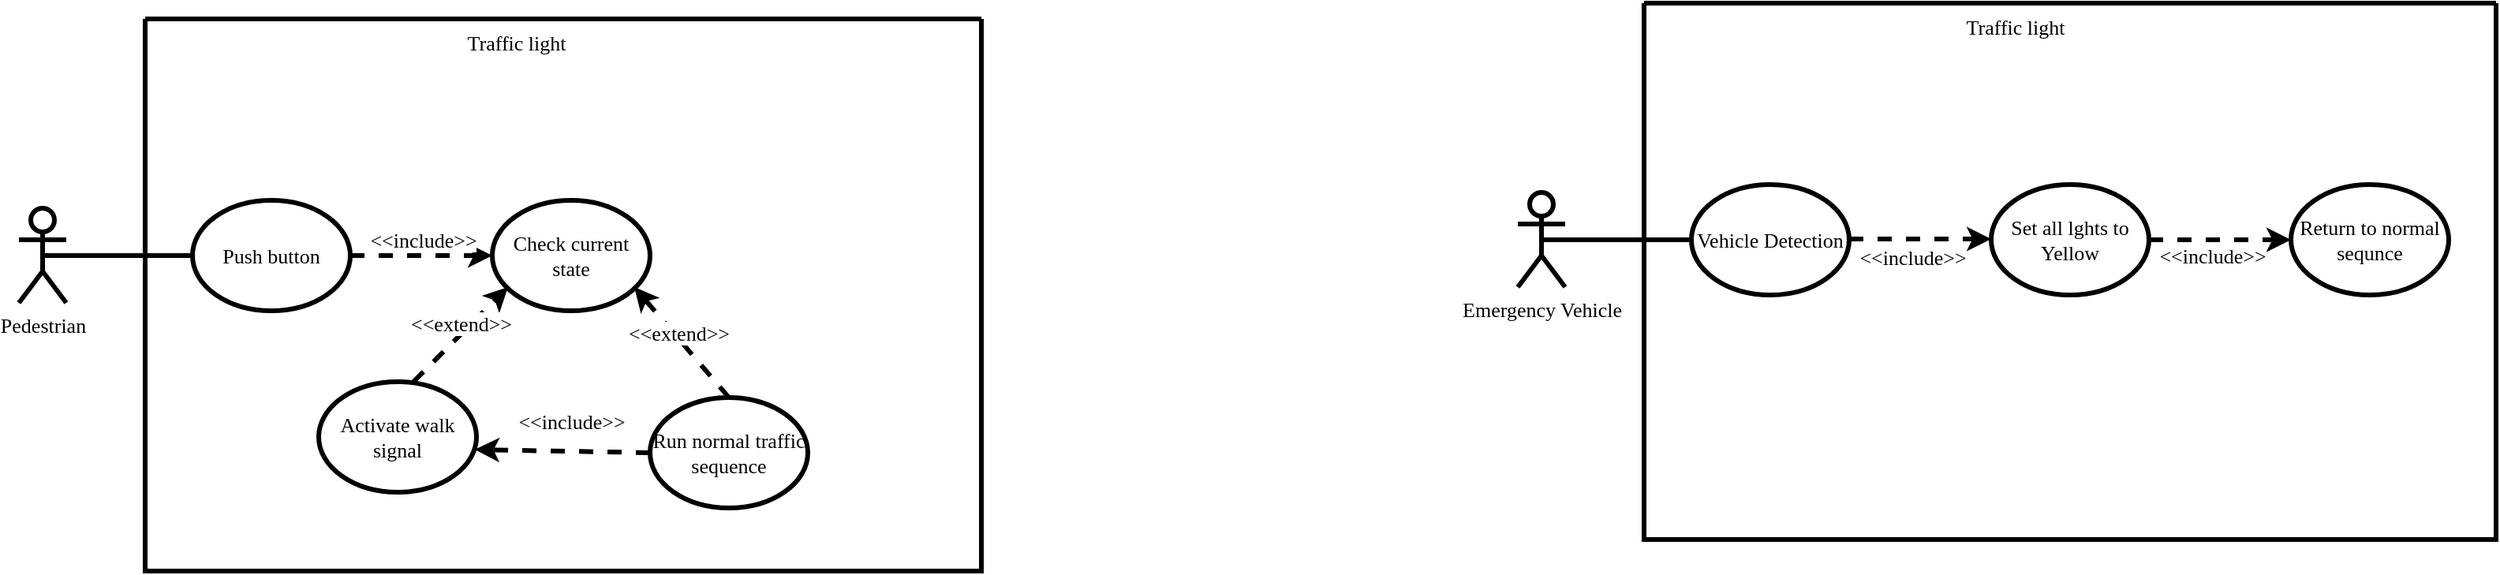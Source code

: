 <mxfile version="27.0.9">
  <diagram name="Page-1" id="MtmhdL_GCI0e8V4XPQBE">
    <mxGraphModel dx="2066" dy="1209" grid="1" gridSize="10" guides="1" tooltips="1" connect="1" arrows="1" fold="1" page="1" pageScale="1" pageWidth="850" pageHeight="1100" math="0" shadow="0">
      <root>
        <mxCell id="0" />
        <mxCell id="1" parent="0" />
        <mxCell id="j_1kFZAlHNJuLsq89PlB-1" value="" style="swimlane;startSize=0;fontSize=13;fontFamily=Times New Roman;strokeWidth=3;" vertex="1" parent="1">
          <mxGeometry x="190" y="170" width="530" height="350" as="geometry" />
        </mxCell>
        <mxCell id="j_1kFZAlHNJuLsq89PlB-14" value="Traffic light" style="text;html=1;align=center;verticalAlign=middle;resizable=0;points=[];autosize=1;strokeColor=none;fillColor=none;fontSize=13;fontFamily=Times New Roman;" vertex="1" parent="j_1kFZAlHNJuLsq89PlB-1">
          <mxGeometry x="190" width="90" height="30" as="geometry" />
        </mxCell>
        <mxCell id="j_1kFZAlHNJuLsq89PlB-24" value="Push button" style="ellipse;whiteSpace=wrap;html=1;fontSize=13;fontFamily=Times New Roman;strokeWidth=3;" vertex="1" parent="j_1kFZAlHNJuLsq89PlB-1">
          <mxGeometry x="30" y="115" width="100" height="70" as="geometry" />
        </mxCell>
        <mxCell id="j_1kFZAlHNJuLsq89PlB-42" value="Check current state" style="ellipse;whiteSpace=wrap;html=1;fontSize=13;fontFamily=Times New Roman;strokeWidth=3;" vertex="1" parent="j_1kFZAlHNJuLsq89PlB-1">
          <mxGeometry x="220" y="115" width="100" height="70" as="geometry" />
        </mxCell>
        <mxCell id="j_1kFZAlHNJuLsq89PlB-45" value="" style="html=1;labelBackgroundColor=#ffffff;startArrow=none;startFill=0;startSize=6;endArrow=classic;endFill=1;endSize=6;jettySize=auto;orthogonalLoop=1;strokeWidth=3;dashed=1;fontSize=13;rounded=0;fontFamily=Times New Roman;" edge="1" parent="j_1kFZAlHNJuLsq89PlB-1">
          <mxGeometry width="60" height="60" relative="1" as="geometry">
            <mxPoint x="170" y="230" as="sourcePoint" />
            <mxPoint x="230" y="170" as="targetPoint" />
          </mxGeometry>
        </mxCell>
        <mxCell id="j_1kFZAlHNJuLsq89PlB-41" value="Run normal traffic sequence" style="ellipse;whiteSpace=wrap;html=1;fontSize=13;fontFamily=Times New Roman;strokeWidth=3;" vertex="1" parent="j_1kFZAlHNJuLsq89PlB-1">
          <mxGeometry x="320" y="240" width="100" height="70" as="geometry" />
        </mxCell>
        <mxCell id="j_1kFZAlHNJuLsq89PlB-37" value="Activate walk signal" style="ellipse;whiteSpace=wrap;html=1;fontSize=13;fontFamily=Times New Roman;strokeWidth=3;" vertex="1" parent="j_1kFZAlHNJuLsq89PlB-1">
          <mxGeometry x="110" y="230" width="100" height="70" as="geometry" />
        </mxCell>
        <mxCell id="j_1kFZAlHNJuLsq89PlB-78" value="" style="html=1;labelBackgroundColor=#ffffff;startArrow=none;startFill=0;startSize=6;endArrow=classic;endFill=1;endSize=6;jettySize=auto;orthogonalLoop=1;strokeWidth=3;dashed=1;fontSize=13;rounded=0;exitX=1;exitY=0.5;exitDx=0;exitDy=0;entryX=0;entryY=0.5;entryDx=0;entryDy=0;fontFamily=Times New Roman;" edge="1" parent="j_1kFZAlHNJuLsq89PlB-1" source="j_1kFZAlHNJuLsq89PlB-24" target="j_1kFZAlHNJuLsq89PlB-42">
          <mxGeometry width="60" height="60" relative="1" as="geometry">
            <mxPoint x="560" y="470" as="sourcePoint" />
            <mxPoint x="620" y="410" as="targetPoint" />
            <Array as="points" />
          </mxGeometry>
        </mxCell>
        <mxCell id="j_1kFZAlHNJuLsq89PlB-80" value="&amp;lt;&amp;lt;include&amp;gt;&amp;gt;" style="edgeLabel;html=1;align=center;verticalAlign=middle;resizable=0;points=[];fontSize=13;fontFamily=Times New Roman;" vertex="1" connectable="0" parent="j_1kFZAlHNJuLsq89PlB-78">
          <mxGeometry x="0.022" y="-2" relative="1" as="geometry">
            <mxPoint y="-12" as="offset" />
          </mxGeometry>
        </mxCell>
        <mxCell id="j_1kFZAlHNJuLsq89PlB-83" value="" style="html=1;labelBackgroundColor=#ffffff;startArrow=none;startFill=0;startSize=6;endArrow=classic;endFill=1;endSize=6;jettySize=auto;orthogonalLoop=1;strokeWidth=3;dashed=1;fontSize=14;rounded=0;exitX=0;exitY=0.5;exitDx=0;exitDy=0;entryX=0.99;entryY=0.614;entryDx=0;entryDy=0;entryPerimeter=0;" edge="1" parent="j_1kFZAlHNJuLsq89PlB-1" source="j_1kFZAlHNJuLsq89PlB-41" target="j_1kFZAlHNJuLsq89PlB-37">
          <mxGeometry width="60" height="60" relative="1" as="geometry">
            <mxPoint x="560" y="370" as="sourcePoint" />
            <mxPoint x="620" y="310" as="targetPoint" />
            <Array as="points" />
          </mxGeometry>
        </mxCell>
        <mxCell id="j_1kFZAlHNJuLsq89PlB-89" value="&lt;span style=&quot;font-family: &amp;quot;Times New Roman&amp;quot;; font-size: 13px; background-color: rgb(255, 255, 255);&quot;&gt;&amp;lt;&amp;lt;include&amp;gt;&amp;gt;&lt;/span&gt;" style="text;html=1;align=center;verticalAlign=middle;resizable=0;points=[];autosize=1;strokeColor=none;fillColor=none;" vertex="1" parent="j_1kFZAlHNJuLsq89PlB-1">
          <mxGeometry x="225" y="240" width="90" height="30" as="geometry" />
        </mxCell>
        <mxCell id="j_1kFZAlHNJuLsq89PlB-21" value="Pedestrian" style="shape=umlActor;html=1;verticalLabelPosition=bottom;verticalAlign=top;align=center;fontSize=13;fontFamily=Times New Roman;strokeWidth=3;" vertex="1" parent="1">
          <mxGeometry x="110" y="290" width="30" height="60" as="geometry" />
        </mxCell>
        <mxCell id="j_1kFZAlHNJuLsq89PlB-36" value="" style="endArrow=none;html=1;rounded=0;exitX=0.5;exitY=0.5;exitDx=0;exitDy=0;exitPerimeter=0;entryX=0;entryY=0.5;entryDx=0;entryDy=0;fontSize=13;fontFamily=Times New Roman;strokeWidth=3;" edge="1" parent="1" source="j_1kFZAlHNJuLsq89PlB-21" target="j_1kFZAlHNJuLsq89PlB-24">
          <mxGeometry width="50" height="50" relative="1" as="geometry">
            <mxPoint x="720" y="640" as="sourcePoint" />
            <mxPoint x="770" y="590" as="targetPoint" />
            <Array as="points" />
          </mxGeometry>
        </mxCell>
        <mxCell id="j_1kFZAlHNJuLsq89PlB-46" value="" style="html=1;labelBackgroundColor=#ffffff;startArrow=none;startFill=0;startSize=6;endArrow=classic;endFill=1;endSize=6;jettySize=auto;orthogonalLoop=1;strokeWidth=3;dashed=1;fontSize=13;rounded=0;fontFamily=Times New Roman;" edge="1" parent="1">
          <mxGeometry width="60" height="60" relative="1" as="geometry">
            <mxPoint x="560" y="410" as="sourcePoint" />
            <mxPoint x="500" y="340" as="targetPoint" />
          </mxGeometry>
        </mxCell>
        <mxCell id="j_1kFZAlHNJuLsq89PlB-48" value="&amp;lt;&amp;lt;extend&amp;gt;&amp;gt;" style="edgeLabel;html=1;align=center;verticalAlign=middle;resizable=0;points=[];fontSize=13;fontFamily=Times New Roman;" vertex="1" connectable="0" parent="j_1kFZAlHNJuLsq89PlB-46">
          <mxGeometry x="0.127" y="-2" relative="1" as="geometry">
            <mxPoint as="offset" />
          </mxGeometry>
        </mxCell>
        <mxCell id="j_1kFZAlHNJuLsq89PlB-47" value="&lt;span style=&quot;background-color: rgb(255, 255, 255);&quot;&gt;&amp;lt;&amp;lt;extend&amp;gt;&amp;gt;&lt;/span&gt;" style="text;html=1;align=center;verticalAlign=middle;resizable=0;points=[];autosize=1;strokeColor=none;fillColor=none;fontSize=13;fontFamily=Times New Roman;" vertex="1" parent="1">
          <mxGeometry x="345" y="348" width="90" height="30" as="geometry" />
        </mxCell>
        <mxCell id="j_1kFZAlHNJuLsq89PlB-49" value="" style="swimlane;startSize=0;fontFamily=Times New Roman;fontSize=13;strokeWidth=3;" vertex="1" parent="1">
          <mxGeometry x="1140" y="160" width="540" height="340" as="geometry" />
        </mxCell>
        <mxCell id="j_1kFZAlHNJuLsq89PlB-50" value="Traffic light" style="text;html=1;align=center;verticalAlign=middle;resizable=0;points=[];autosize=1;strokeColor=none;fillColor=none;fontFamily=Times New Roman;fontSize=13;" vertex="1" parent="j_1kFZAlHNJuLsq89PlB-49">
          <mxGeometry x="190" width="90" height="30" as="geometry" />
        </mxCell>
        <mxCell id="j_1kFZAlHNJuLsq89PlB-51" value="Vehicle Detection" style="ellipse;whiteSpace=wrap;html=1;fontFamily=Times New Roman;fontSize=13;strokeWidth=3;" vertex="1" parent="j_1kFZAlHNJuLsq89PlB-49">
          <mxGeometry x="30" y="115" width="100" height="70" as="geometry" />
        </mxCell>
        <mxCell id="j_1kFZAlHNJuLsq89PlB-52" value="Set all lghts to Yellow" style="ellipse;whiteSpace=wrap;html=1;fontFamily=Times New Roman;fontSize=13;strokeWidth=3;" vertex="1" parent="j_1kFZAlHNJuLsq89PlB-49">
          <mxGeometry x="220" y="115" width="100" height="70" as="geometry" />
        </mxCell>
        <mxCell id="j_1kFZAlHNJuLsq89PlB-56" value="Return to normal sequnce" style="ellipse;whiteSpace=wrap;html=1;fontFamily=Times New Roman;fontSize=13;strokeWidth=3;" vertex="1" parent="j_1kFZAlHNJuLsq89PlB-49">
          <mxGeometry x="410" y="115" width="100" height="70" as="geometry" />
        </mxCell>
        <mxCell id="j_1kFZAlHNJuLsq89PlB-75" value="" style="html=1;labelBackgroundColor=#ffffff;startArrow=none;startFill=0;startSize=6;endArrow=classic;endFill=1;endSize=6;jettySize=auto;orthogonalLoop=1;strokeWidth=3;dashed=1;fontSize=13;rounded=0;entryX=0;entryY=0.5;entryDx=0;entryDy=0;exitX=1;exitY=0.5;exitDx=0;exitDy=0;fontFamily=Times New Roman;" edge="1" parent="j_1kFZAlHNJuLsq89PlB-49" source="j_1kFZAlHNJuLsq89PlB-52" target="j_1kFZAlHNJuLsq89PlB-56">
          <mxGeometry width="60" height="60" relative="1" as="geometry">
            <mxPoint x="370" y="240" as="sourcePoint" />
            <mxPoint x="310" y="170" as="targetPoint" />
          </mxGeometry>
        </mxCell>
        <mxCell id="j_1kFZAlHNJuLsq89PlB-76" value="&lt;span&gt;&amp;lt;&amp;lt;include&amp;gt;&amp;gt;&lt;/span&gt;" style="edgeLabel;html=1;align=center;verticalAlign=middle;resizable=0;points=[];fontFamily=Times New Roman;fontSize=13;" vertex="1" connectable="0" parent="j_1kFZAlHNJuLsq89PlB-75">
          <mxGeometry x="0.127" y="-2" relative="1" as="geometry">
            <mxPoint x="-11" y="8" as="offset" />
          </mxGeometry>
        </mxCell>
        <mxCell id="j_1kFZAlHNJuLsq89PlB-92" value="" style="html=1;labelBackgroundColor=#ffffff;startArrow=none;startFill=0;startSize=6;endArrow=classic;endFill=1;endSize=6;jettySize=auto;orthogonalLoop=1;strokeWidth=3;dashed=1;fontSize=13;rounded=0;entryX=0;entryY=0.5;entryDx=0;entryDy=0;exitX=1;exitY=0.5;exitDx=0;exitDy=0;fontFamily=Times New Roman;" edge="1" parent="j_1kFZAlHNJuLsq89PlB-49">
          <mxGeometry width="60" height="60" relative="1" as="geometry">
            <mxPoint x="130" y="149.5" as="sourcePoint" />
            <mxPoint x="220" y="149.5" as="targetPoint" />
          </mxGeometry>
        </mxCell>
        <mxCell id="j_1kFZAlHNJuLsq89PlB-93" value="&lt;span&gt;&amp;lt;&amp;lt;include&amp;gt;&amp;gt;&lt;/span&gt;" style="edgeLabel;html=1;align=center;verticalAlign=middle;resizable=0;points=[];fontFamily=Times New Roman;fontSize=13;" vertex="1" connectable="0" parent="j_1kFZAlHNJuLsq89PlB-92">
          <mxGeometry x="0.127" y="-2" relative="1" as="geometry">
            <mxPoint x="-11" y="9" as="offset" />
          </mxGeometry>
        </mxCell>
        <mxCell id="j_1kFZAlHNJuLsq89PlB-58" value="Emergency Vehicle" style="shape=umlActor;html=1;verticalLabelPosition=bottom;verticalAlign=top;align=center;fontFamily=Times New Roman;fontSize=13;strokeWidth=3;" vertex="1" parent="1">
          <mxGeometry x="1060" y="280" width="30" height="60" as="geometry" />
        </mxCell>
        <mxCell id="j_1kFZAlHNJuLsq89PlB-70" value="" style="endArrow=none;html=1;rounded=0;exitX=0.5;exitY=0.5;exitDx=0;exitDy=0;exitPerimeter=0;entryX=0;entryY=0.5;entryDx=0;entryDy=0;fontFamily=Times New Roman;fontSize=13;strokeWidth=3;" edge="1" parent="1" source="j_1kFZAlHNJuLsq89PlB-58" target="j_1kFZAlHNJuLsq89PlB-51">
          <mxGeometry width="50" height="50" relative="1" as="geometry">
            <mxPoint x="1670" y="630" as="sourcePoint" />
            <mxPoint x="1720" y="580" as="targetPoint" />
            <Array as="points" />
          </mxGeometry>
        </mxCell>
        <mxCell id="j_1kFZAlHNJuLsq89PlB-91" style="edgeStyle=orthogonalEdgeStyle;rounded=0;orthogonalLoop=1;jettySize=auto;html=1;exitX=0.5;exitY=1;exitDx=0;exitDy=0;fontFamily=Times New Roman;fontSize=13;" edge="1" parent="1" source="j_1kFZAlHNJuLsq89PlB-49" target="j_1kFZAlHNJuLsq89PlB-49">
          <mxGeometry relative="1" as="geometry" />
        </mxCell>
      </root>
    </mxGraphModel>
  </diagram>
</mxfile>
